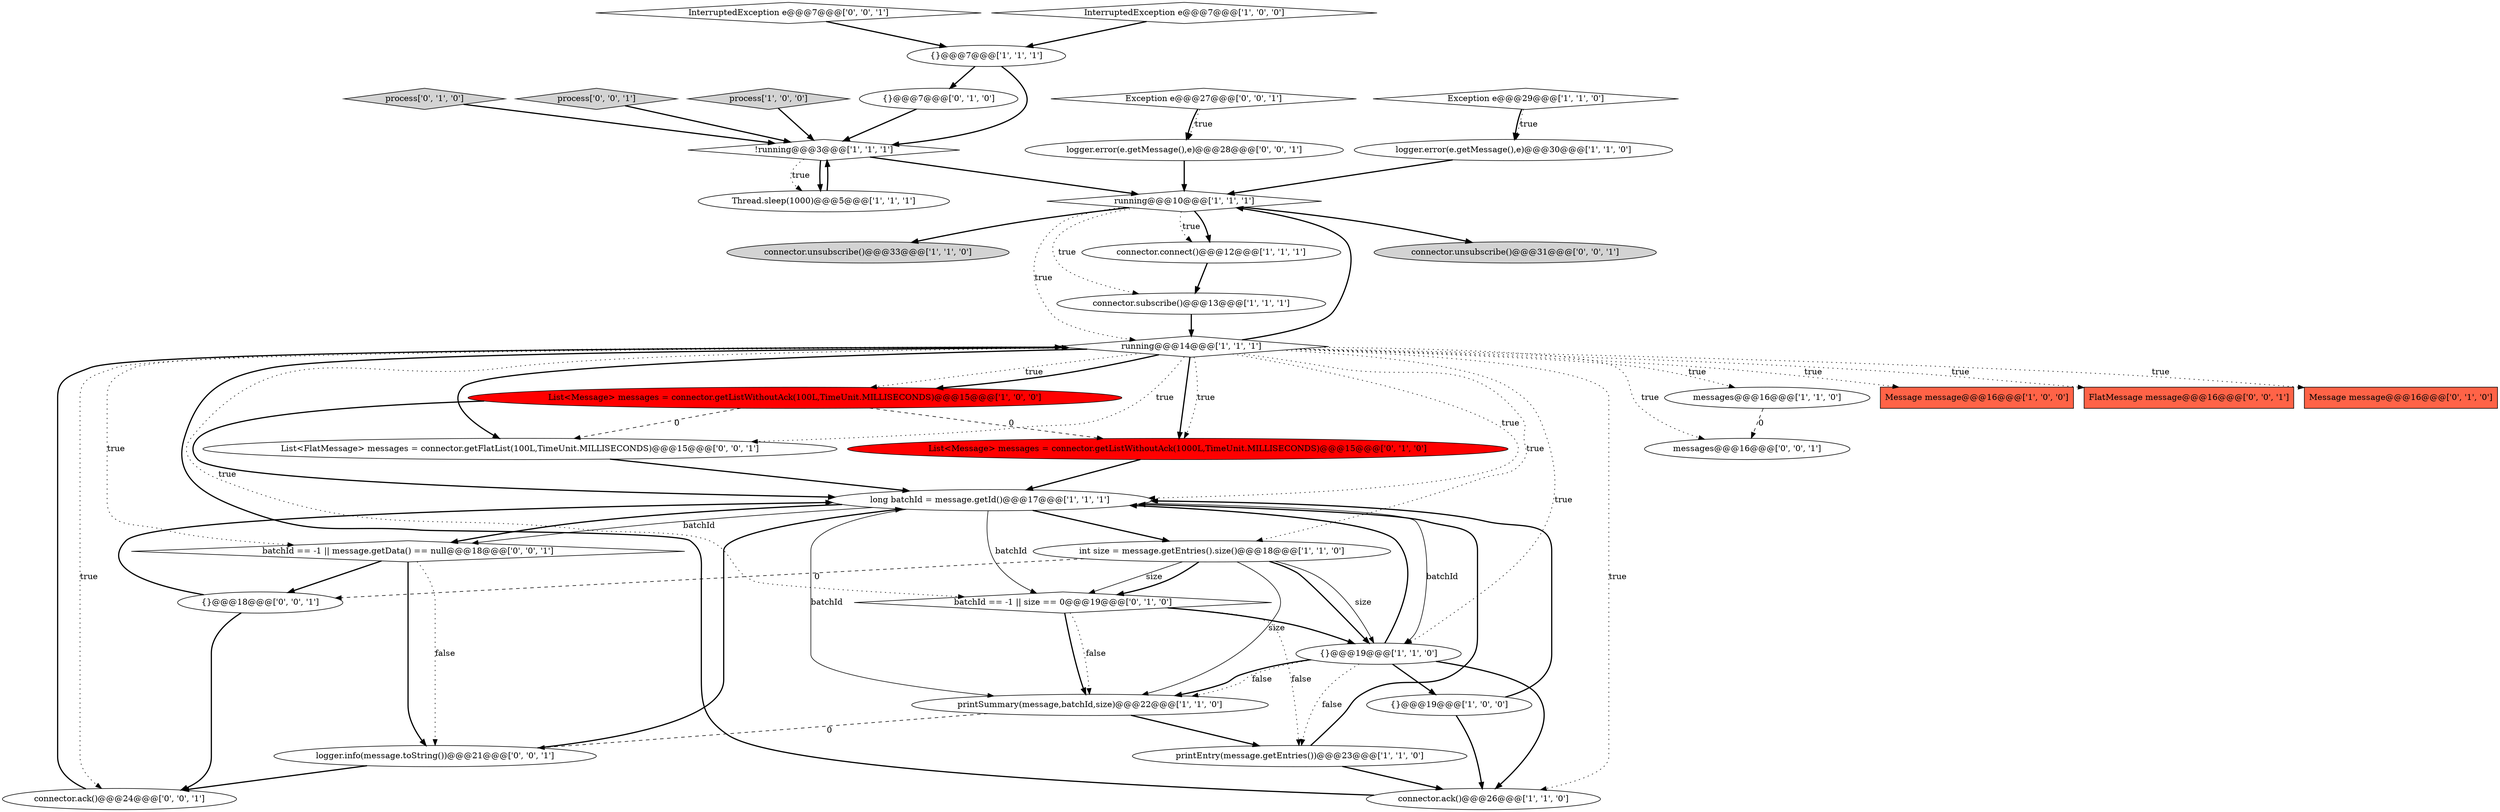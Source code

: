digraph {
25 [style = filled, label = "{}@@@7@@@['0', '1', '0']", fillcolor = white, shape = ellipse image = "AAA0AAABBB2BBB"];
15 [style = filled, label = "long batchId = message.getId()@@@17@@@['1', '1', '1']", fillcolor = white, shape = ellipse image = "AAA0AAABBB1BBB"];
17 [style = filled, label = "Exception e@@@29@@@['1', '1', '0']", fillcolor = white, shape = diamond image = "AAA0AAABBB1BBB"];
28 [style = filled, label = "Exception e@@@27@@@['0', '0', '1']", fillcolor = white, shape = diamond image = "AAA0AAABBB3BBB"];
33 [style = filled, label = "List<FlatMessage> messages = connector.getFlatList(100L,TimeUnit.MILLISECONDS)@@@15@@@['0', '0', '1']", fillcolor = white, shape = ellipse image = "AAA0AAABBB3BBB"];
32 [style = filled, label = "InterruptedException e@@@7@@@['0', '0', '1']", fillcolor = white, shape = diamond image = "AAA0AAABBB3BBB"];
31 [style = filled, label = "messages@@@16@@@['0', '0', '1']", fillcolor = white, shape = ellipse image = "AAA0AAABBB3BBB"];
23 [style = filled, label = "List<Message> messages = connector.getListWithoutAck(1000L,TimeUnit.MILLISECONDS)@@@15@@@['0', '1', '0']", fillcolor = red, shape = ellipse image = "AAA1AAABBB2BBB"];
12 [style = filled, label = "{}@@@7@@@['1', '1', '1']", fillcolor = white, shape = ellipse image = "AAA0AAABBB1BBB"];
2 [style = filled, label = "running@@@10@@@['1', '1', '1']", fillcolor = white, shape = diamond image = "AAA0AAABBB1BBB"];
5 [style = filled, label = "logger.error(e.getMessage(),e)@@@30@@@['1', '1', '0']", fillcolor = white, shape = ellipse image = "AAA0AAABBB1BBB"];
13 [style = filled, label = "Message message@@@16@@@['1', '0', '0']", fillcolor = tomato, shape = box image = "AAA0AAABBB1BBB"];
26 [style = filled, label = "process['0', '1', '0']", fillcolor = lightgray, shape = diamond image = "AAA0AAABBB2BBB"];
38 [style = filled, label = "connector.ack()@@@24@@@['0', '0', '1']", fillcolor = white, shape = ellipse image = "AAA0AAABBB3BBB"];
0 [style = filled, label = "!running@@@3@@@['1', '1', '1']", fillcolor = white, shape = diamond image = "AAA0AAABBB1BBB"];
9 [style = filled, label = "connector.unsubscribe()@@@33@@@['1', '1', '0']", fillcolor = lightgray, shape = ellipse image = "AAA0AAABBB1BBB"];
27 [style = filled, label = "batchId == -1 || message.getData() == null@@@18@@@['0', '0', '1']", fillcolor = white, shape = diamond image = "AAA0AAABBB3BBB"];
3 [style = filled, label = "connector.subscribe()@@@13@@@['1', '1', '1']", fillcolor = white, shape = ellipse image = "AAA0AAABBB1BBB"];
4 [style = filled, label = "connector.connect()@@@12@@@['1', '1', '1']", fillcolor = white, shape = ellipse image = "AAA0AAABBB1BBB"];
16 [style = filled, label = "printSummary(message,batchId,size)@@@22@@@['1', '1', '0']", fillcolor = white, shape = ellipse image = "AAA0AAABBB1BBB"];
11 [style = filled, label = "Thread.sleep(1000)@@@5@@@['1', '1', '1']", fillcolor = white, shape = ellipse image = "AAA0AAABBB1BBB"];
30 [style = filled, label = "logger.info(message.toString())@@@21@@@['0', '0', '1']", fillcolor = white, shape = ellipse image = "AAA0AAABBB3BBB"];
8 [style = filled, label = "{}@@@19@@@['1', '1', '0']", fillcolor = white, shape = ellipse image = "AAA0AAABBB1BBB"];
10 [style = filled, label = "List<Message> messages = connector.getListWithoutAck(100L,TimeUnit.MILLISECONDS)@@@15@@@['1', '0', '0']", fillcolor = red, shape = ellipse image = "AAA1AAABBB1BBB"];
36 [style = filled, label = "process['0', '0', '1']", fillcolor = lightgray, shape = diamond image = "AAA0AAABBB3BBB"];
6 [style = filled, label = "running@@@14@@@['1', '1', '1']", fillcolor = white, shape = diamond image = "AAA0AAABBB1BBB"];
14 [style = filled, label = "int size = message.getEntries().size()@@@18@@@['1', '1', '0']", fillcolor = white, shape = ellipse image = "AAA0AAABBB1BBB"];
34 [style = filled, label = "{}@@@18@@@['0', '0', '1']", fillcolor = white, shape = ellipse image = "AAA0AAABBB3BBB"];
1 [style = filled, label = "{}@@@19@@@['1', '0', '0']", fillcolor = white, shape = ellipse image = "AAA0AAABBB1BBB"];
35 [style = filled, label = "connector.unsubscribe()@@@31@@@['0', '0', '1']", fillcolor = lightgray, shape = ellipse image = "AAA0AAABBB3BBB"];
29 [style = filled, label = "FlatMessage message@@@16@@@['0', '0', '1']", fillcolor = tomato, shape = box image = "AAA0AAABBB3BBB"];
7 [style = filled, label = "InterruptedException e@@@7@@@['1', '0', '0']", fillcolor = white, shape = diamond image = "AAA0AAABBB1BBB"];
24 [style = filled, label = "Message message@@@16@@@['0', '1', '0']", fillcolor = tomato, shape = box image = "AAA0AAABBB2BBB"];
18 [style = filled, label = "process['1', '0', '0']", fillcolor = lightgray, shape = diamond image = "AAA0AAABBB1BBB"];
22 [style = filled, label = "batchId == -1 || size == 0@@@19@@@['0', '1', '0']", fillcolor = white, shape = diamond image = "AAA0AAABBB2BBB"];
37 [style = filled, label = "logger.error(e.getMessage(),e)@@@28@@@['0', '0', '1']", fillcolor = white, shape = ellipse image = "AAA0AAABBB3BBB"];
20 [style = filled, label = "printEntry(message.getEntries())@@@23@@@['1', '1', '0']", fillcolor = white, shape = ellipse image = "AAA0AAABBB1BBB"];
19 [style = filled, label = "messages@@@16@@@['1', '1', '0']", fillcolor = white, shape = ellipse image = "AAA0AAABBB1BBB"];
21 [style = filled, label = "connector.ack()@@@26@@@['1', '1', '0']", fillcolor = white, shape = ellipse image = "AAA0AAABBB1BBB"];
2->35 [style = bold, label=""];
15->22 [style = solid, label="batchId"];
8->16 [style = bold, label=""];
6->31 [style = dotted, label="true"];
32->12 [style = bold, label=""];
34->15 [style = bold, label=""];
15->8 [style = solid, label="batchId"];
14->22 [style = solid, label="size"];
6->19 [style = dotted, label="true"];
6->38 [style = dotted, label="true"];
22->8 [style = bold, label=""];
8->1 [style = bold, label=""];
36->0 [style = bold, label=""];
15->16 [style = solid, label="batchId"];
1->21 [style = bold, label=""];
22->20 [style = dotted, label="false"];
0->11 [style = dotted, label="true"];
20->15 [style = bold, label=""];
18->0 [style = bold, label=""];
6->15 [style = dotted, label="true"];
2->3 [style = dotted, label="true"];
4->3 [style = bold, label=""];
17->5 [style = bold, label=""];
28->37 [style = bold, label=""];
33->15 [style = bold, label=""];
6->13 [style = dotted, label="true"];
27->30 [style = bold, label=""];
14->22 [style = bold, label=""];
2->9 [style = bold, label=""];
2->4 [style = bold, label=""];
38->6 [style = bold, label=""];
27->30 [style = dotted, label="false"];
6->2 [style = bold, label=""];
26->0 [style = bold, label=""];
6->14 [style = dotted, label="true"];
6->29 [style = dotted, label="true"];
15->27 [style = solid, label="batchId"];
14->8 [style = bold, label=""];
34->38 [style = bold, label=""];
6->33 [style = dotted, label="true"];
28->37 [style = dotted, label="true"];
16->20 [style = bold, label=""];
8->16 [style = dotted, label="false"];
30->15 [style = bold, label=""];
25->0 [style = bold, label=""];
6->24 [style = dotted, label="true"];
8->15 [style = bold, label=""];
14->8 [style = solid, label="size"];
15->14 [style = bold, label=""];
22->16 [style = bold, label=""];
6->23 [style = bold, label=""];
23->15 [style = bold, label=""];
0->11 [style = bold, label=""];
3->6 [style = bold, label=""];
6->22 [style = dotted, label="true"];
6->10 [style = dotted, label="true"];
27->34 [style = bold, label=""];
16->30 [style = dashed, label="0"];
2->6 [style = dotted, label="true"];
6->8 [style = dotted, label="true"];
6->33 [style = bold, label=""];
6->10 [style = bold, label=""];
2->4 [style = dotted, label="true"];
37->2 [style = bold, label=""];
6->21 [style = dotted, label="true"];
6->27 [style = dotted, label="true"];
10->23 [style = dashed, label="0"];
19->31 [style = dashed, label="0"];
30->38 [style = bold, label=""];
22->16 [style = dotted, label="false"];
10->15 [style = bold, label=""];
14->16 [style = solid, label="size"];
8->20 [style = dotted, label="false"];
21->6 [style = bold, label=""];
7->12 [style = bold, label=""];
14->34 [style = dashed, label="0"];
1->15 [style = bold, label=""];
0->2 [style = bold, label=""];
6->23 [style = dotted, label="true"];
10->33 [style = dashed, label="0"];
12->0 [style = bold, label=""];
20->21 [style = bold, label=""];
5->2 [style = bold, label=""];
11->0 [style = bold, label=""];
12->25 [style = bold, label=""];
8->21 [style = bold, label=""];
15->27 [style = bold, label=""];
17->5 [style = dotted, label="true"];
}
